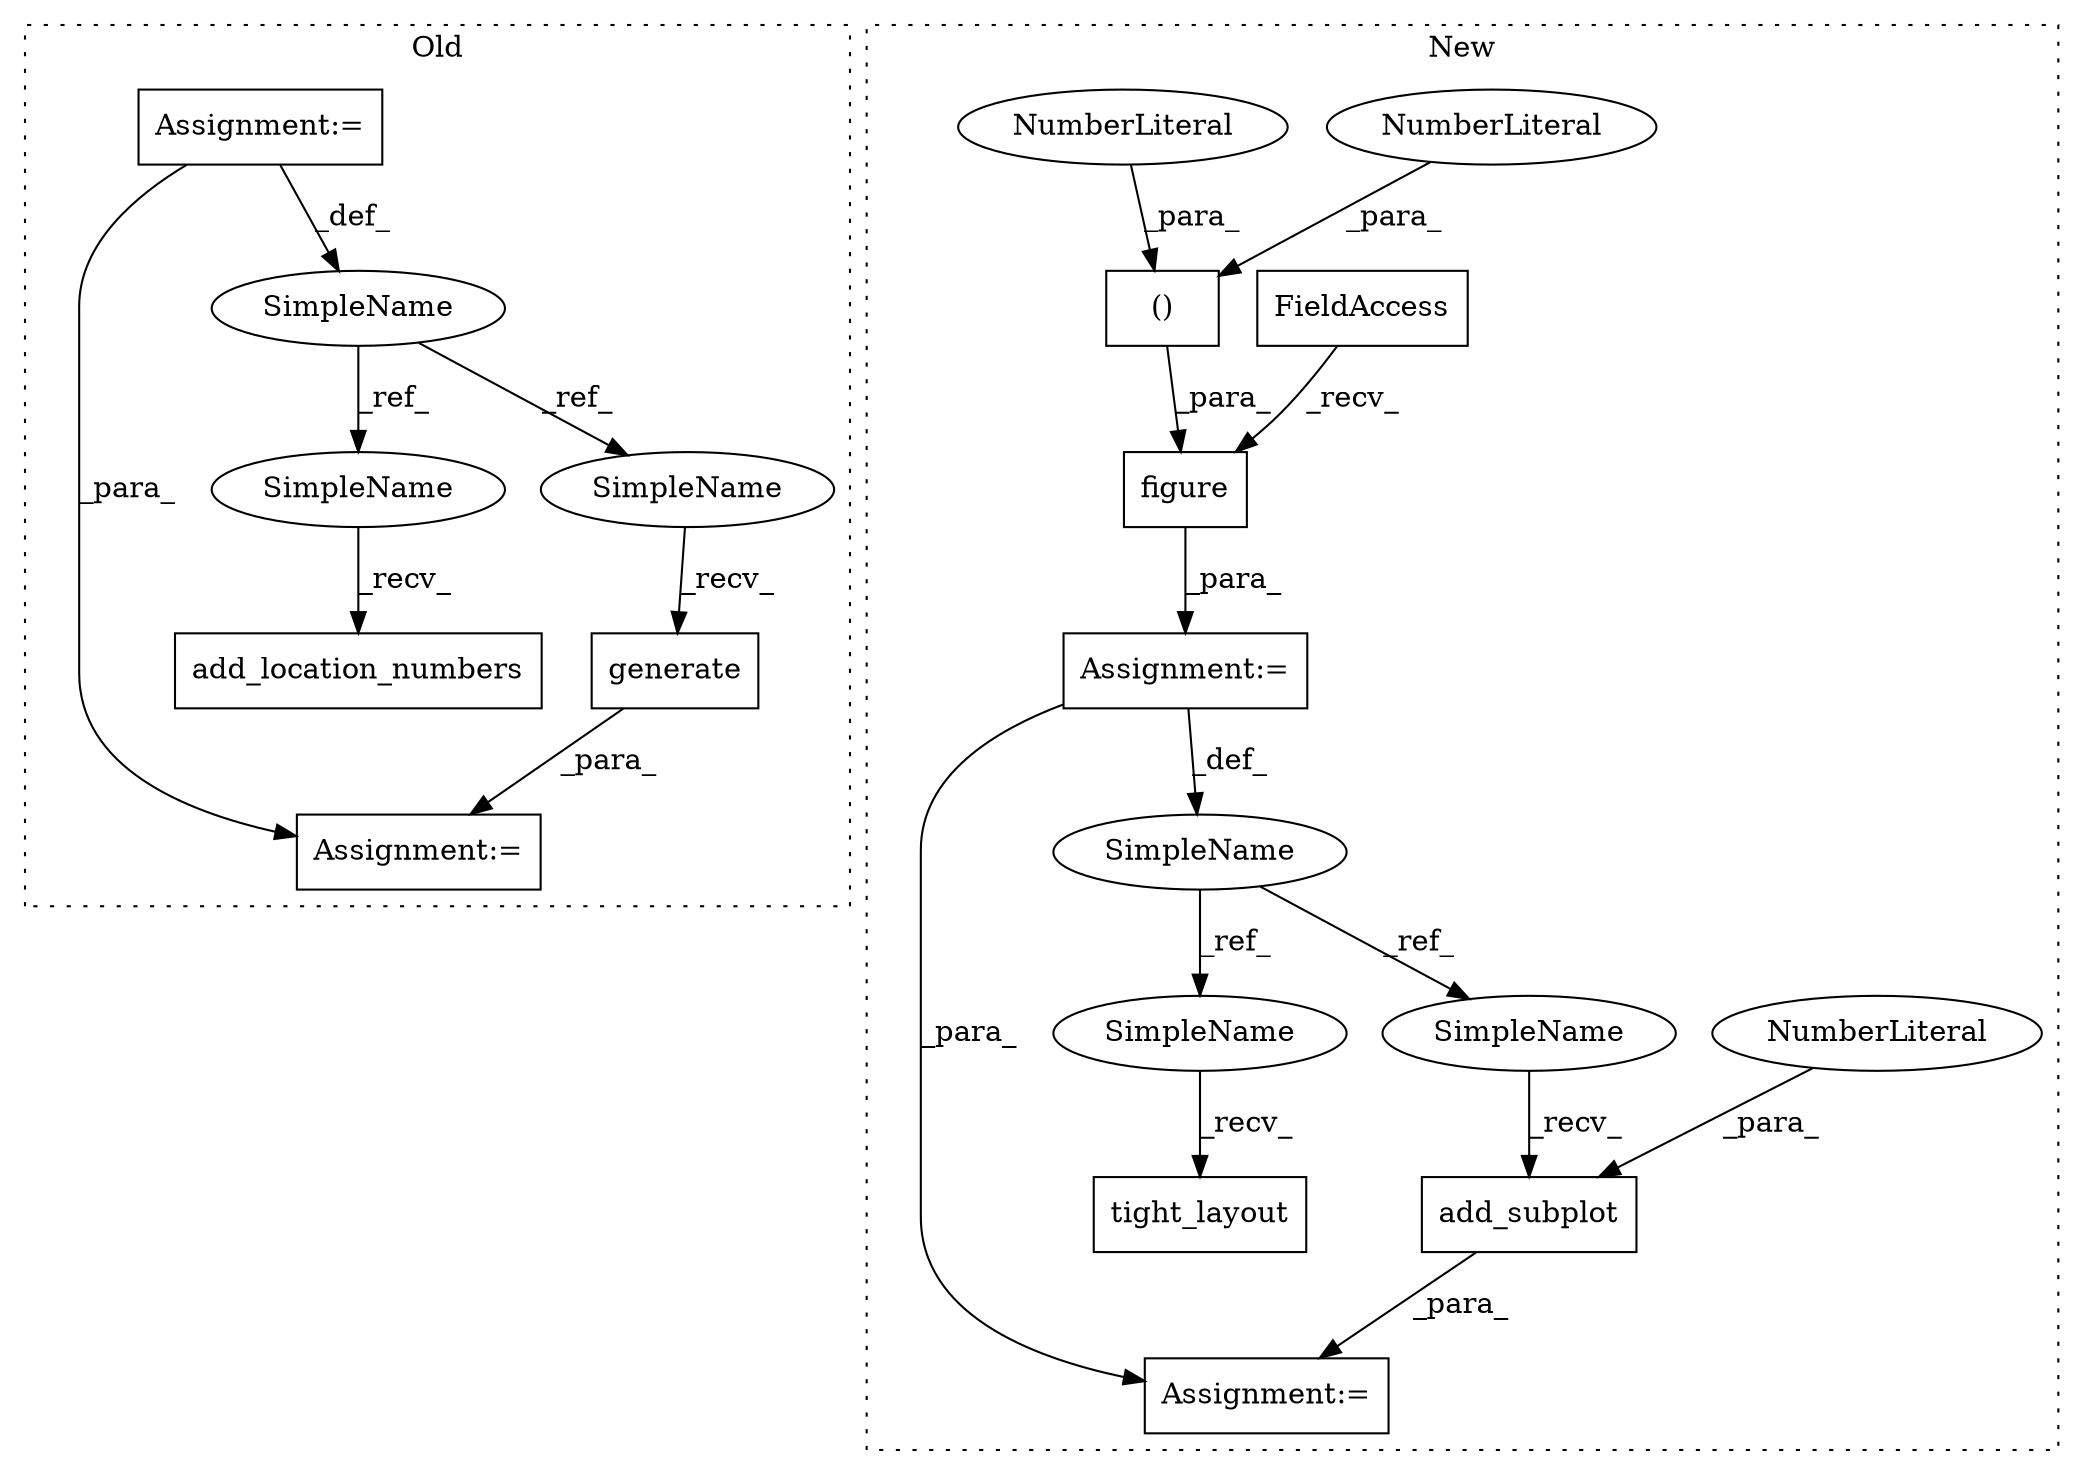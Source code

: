 digraph G {
subgraph cluster0 {
1 [label="generate" a="32" s="1460" l="10" shape="box"];
11 [label="Assignment:=" a="7" s="1447" l="1" shape="box"];
12 [label="Assignment:=" a="7" s="1307" l="1" shape="box"];
15 [label="add_location_numbers" a="32" s="1413" l="22" shape="box"];
16 [label="SimpleName" a="42" s="1296" l="11" shape="ellipse"];
17 [label="SimpleName" a="42" s="1401" l="11" shape="ellipse"];
18 [label="SimpleName" a="42" s="1448" l="11" shape="ellipse"];
label = "Old";
style="dotted";
}
subgraph cluster1 {
2 [label="add_subplot" a="32" s="1352,1367" l="12,1" shape="box"];
3 [label="()" a="106" s="1318" l="19" shape="box"];
4 [label="NumberLiteral" a="34" s="1364" l="3" shape="ellipse"];
5 [label="NumberLiteral" a="34" s="1334" l="3" shape="ellipse"];
6 [label="figure" a="32" s="1306,1337" l="12,2" shape="box"];
7 [label="FieldAccess" a="22" s="1288" l="10" shape="box"];
8 [label="NumberLiteral" a="34" s="1318" l="3" shape="ellipse"];
9 [label="Assignment:=" a="7" s="1347" l="1" shape="box"];
10 [label="Assignment:=" a="7" s="1287" l="1" shape="box"];
13 [label="tight_layout" a="32" s="1490" l="14" shape="box"];
14 [label="SimpleName" a="42" s="1284" l="3" shape="ellipse"];
19 [label="SimpleName" a="42" s="1348" l="3" shape="ellipse"];
20 [label="SimpleName" a="42" s="1486" l="3" shape="ellipse"];
label = "New";
style="dotted";
}
1 -> 11 [label="_para_"];
2 -> 9 [label="_para_"];
3 -> 6 [label="_para_"];
4 -> 2 [label="_para_"];
5 -> 3 [label="_para_"];
6 -> 10 [label="_para_"];
7 -> 6 [label="_recv_"];
8 -> 3 [label="_para_"];
10 -> 14 [label="_def_"];
10 -> 9 [label="_para_"];
12 -> 11 [label="_para_"];
12 -> 16 [label="_def_"];
14 -> 19 [label="_ref_"];
14 -> 20 [label="_ref_"];
16 -> 17 [label="_ref_"];
16 -> 18 [label="_ref_"];
17 -> 15 [label="_recv_"];
18 -> 1 [label="_recv_"];
19 -> 2 [label="_recv_"];
20 -> 13 [label="_recv_"];
}